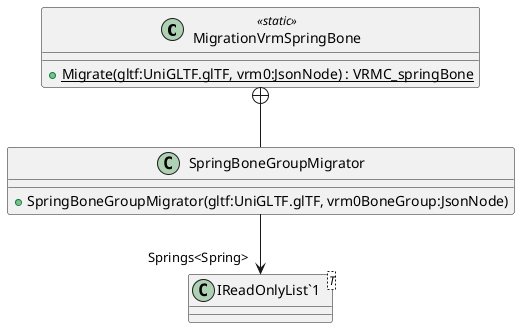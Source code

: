 @startuml
class MigrationVrmSpringBone <<static>> {
    + {static} Migrate(gltf:UniGLTF.glTF, vrm0:JsonNode) : VRMC_springBone
}
class SpringBoneGroupMigrator {
    + SpringBoneGroupMigrator(gltf:UniGLTF.glTF, vrm0BoneGroup:JsonNode)
}
class "IReadOnlyList`1"<T> {
}
MigrationVrmSpringBone +-- SpringBoneGroupMigrator
SpringBoneGroupMigrator --> "Springs<Spring>" "IReadOnlyList`1"
@enduml
